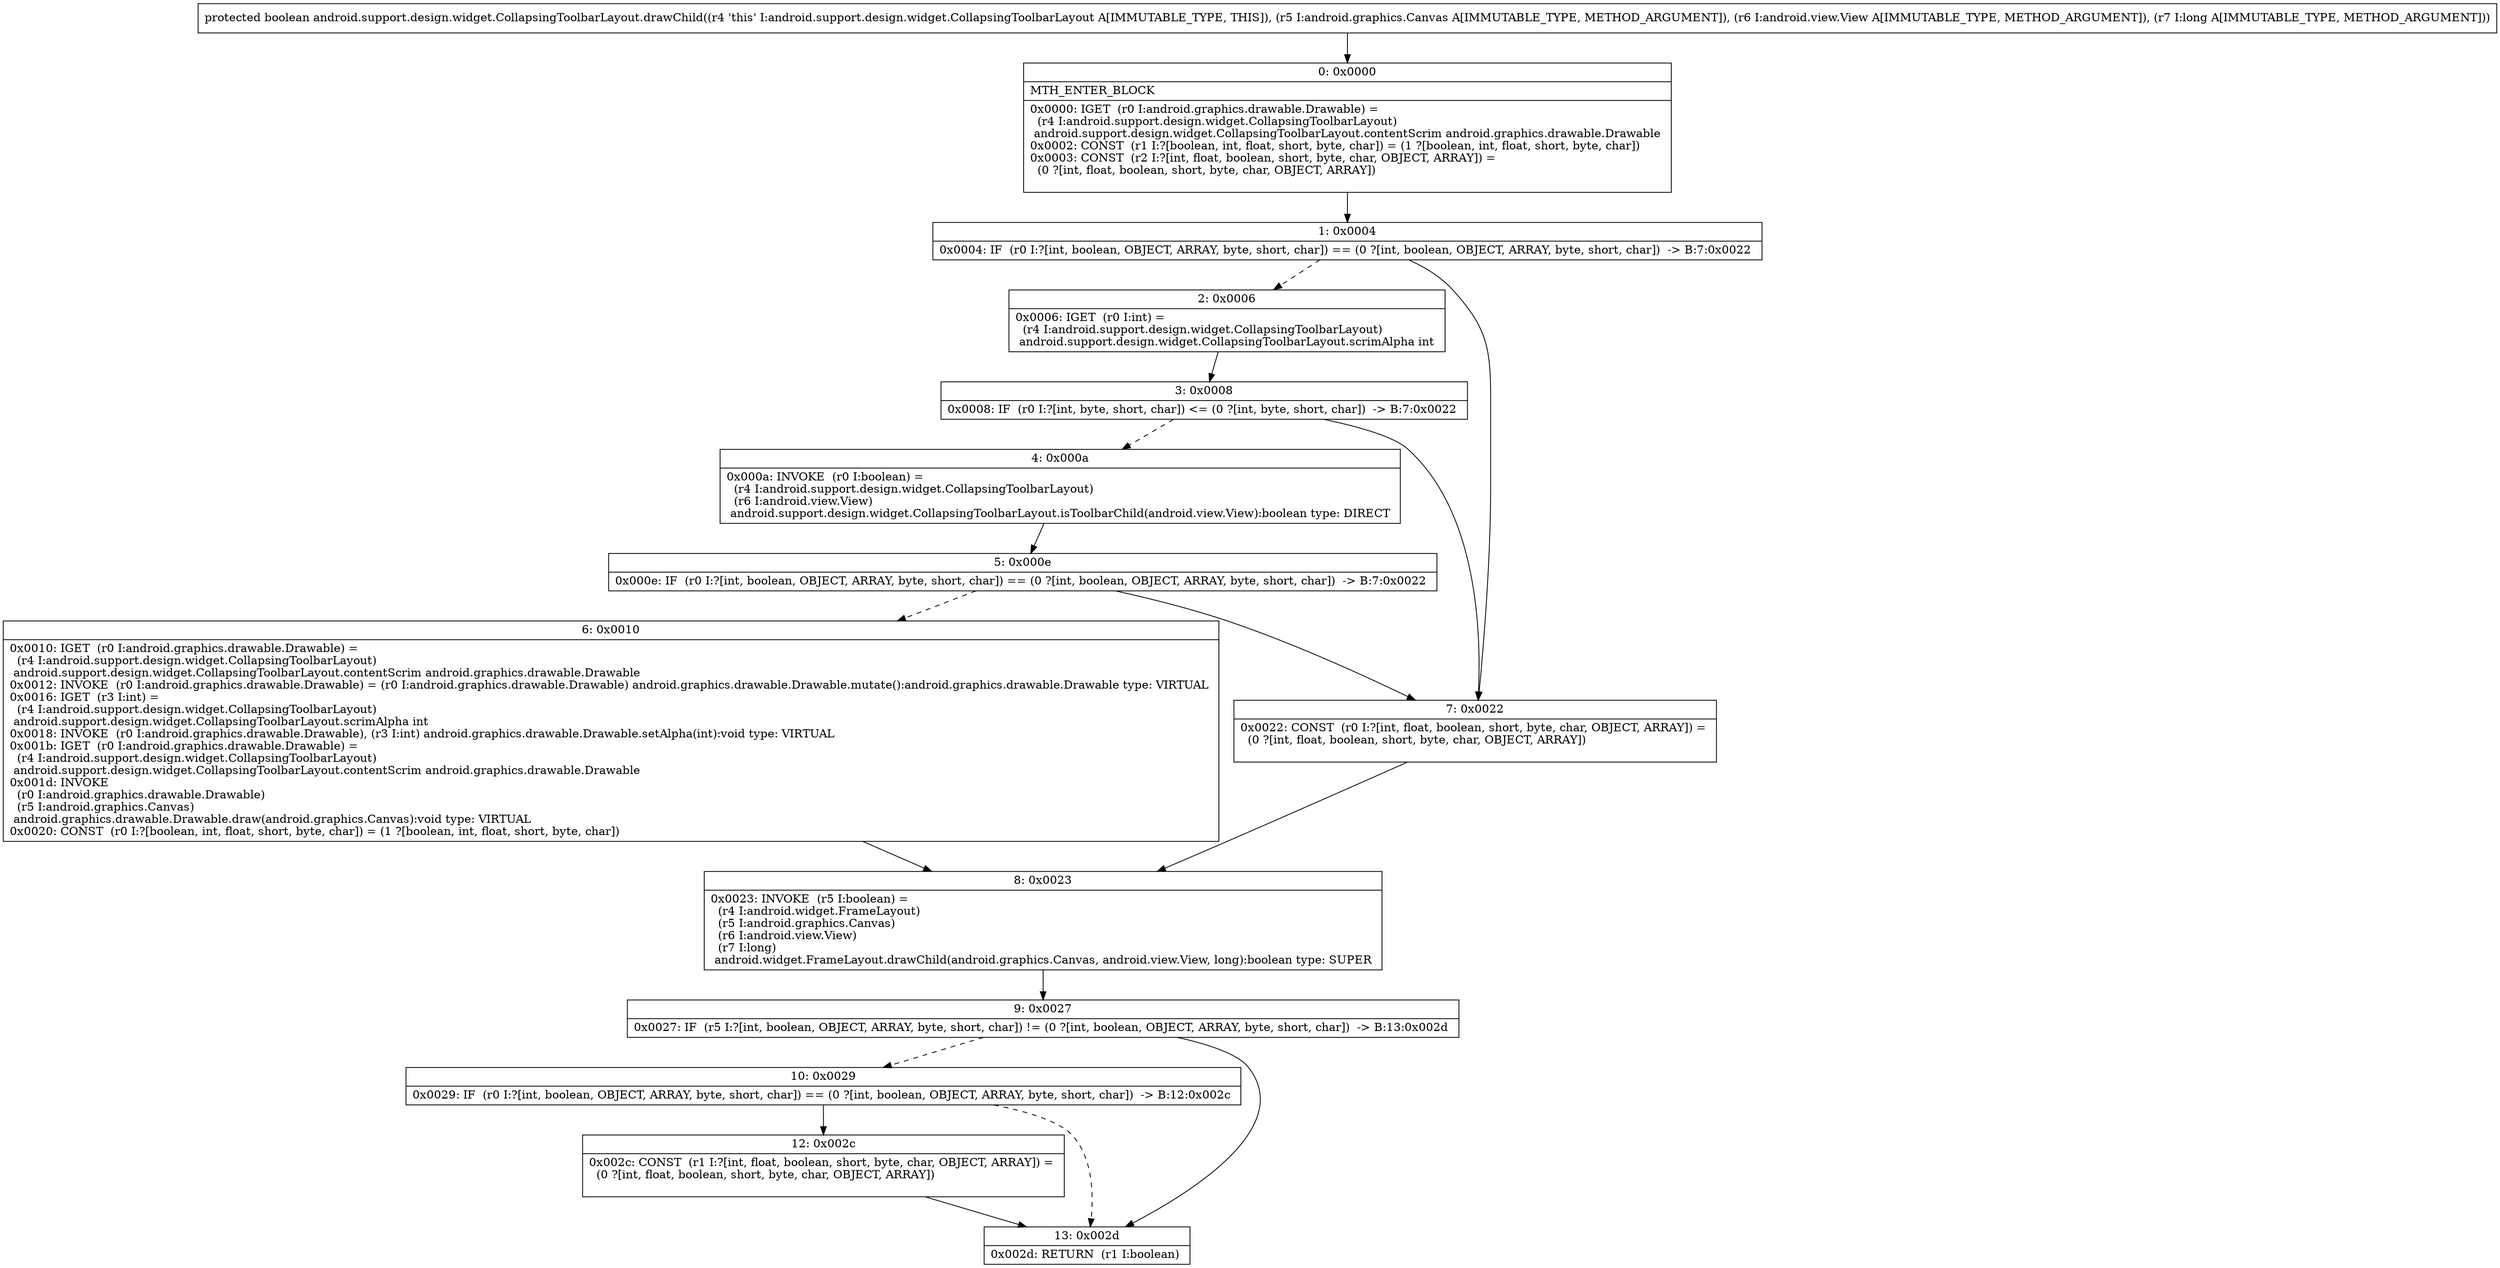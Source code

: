 digraph "CFG forandroid.support.design.widget.CollapsingToolbarLayout.drawChild(Landroid\/graphics\/Canvas;Landroid\/view\/View;J)Z" {
Node_0 [shape=record,label="{0\:\ 0x0000|MTH_ENTER_BLOCK\l|0x0000: IGET  (r0 I:android.graphics.drawable.Drawable) = \l  (r4 I:android.support.design.widget.CollapsingToolbarLayout)\l android.support.design.widget.CollapsingToolbarLayout.contentScrim android.graphics.drawable.Drawable \l0x0002: CONST  (r1 I:?[boolean, int, float, short, byte, char]) = (1 ?[boolean, int, float, short, byte, char]) \l0x0003: CONST  (r2 I:?[int, float, boolean, short, byte, char, OBJECT, ARRAY]) = \l  (0 ?[int, float, boolean, short, byte, char, OBJECT, ARRAY])\l \l}"];
Node_1 [shape=record,label="{1\:\ 0x0004|0x0004: IF  (r0 I:?[int, boolean, OBJECT, ARRAY, byte, short, char]) == (0 ?[int, boolean, OBJECT, ARRAY, byte, short, char])  \-\> B:7:0x0022 \l}"];
Node_2 [shape=record,label="{2\:\ 0x0006|0x0006: IGET  (r0 I:int) = \l  (r4 I:android.support.design.widget.CollapsingToolbarLayout)\l android.support.design.widget.CollapsingToolbarLayout.scrimAlpha int \l}"];
Node_3 [shape=record,label="{3\:\ 0x0008|0x0008: IF  (r0 I:?[int, byte, short, char]) \<= (0 ?[int, byte, short, char])  \-\> B:7:0x0022 \l}"];
Node_4 [shape=record,label="{4\:\ 0x000a|0x000a: INVOKE  (r0 I:boolean) = \l  (r4 I:android.support.design.widget.CollapsingToolbarLayout)\l  (r6 I:android.view.View)\l android.support.design.widget.CollapsingToolbarLayout.isToolbarChild(android.view.View):boolean type: DIRECT \l}"];
Node_5 [shape=record,label="{5\:\ 0x000e|0x000e: IF  (r0 I:?[int, boolean, OBJECT, ARRAY, byte, short, char]) == (0 ?[int, boolean, OBJECT, ARRAY, byte, short, char])  \-\> B:7:0x0022 \l}"];
Node_6 [shape=record,label="{6\:\ 0x0010|0x0010: IGET  (r0 I:android.graphics.drawable.Drawable) = \l  (r4 I:android.support.design.widget.CollapsingToolbarLayout)\l android.support.design.widget.CollapsingToolbarLayout.contentScrim android.graphics.drawable.Drawable \l0x0012: INVOKE  (r0 I:android.graphics.drawable.Drawable) = (r0 I:android.graphics.drawable.Drawable) android.graphics.drawable.Drawable.mutate():android.graphics.drawable.Drawable type: VIRTUAL \l0x0016: IGET  (r3 I:int) = \l  (r4 I:android.support.design.widget.CollapsingToolbarLayout)\l android.support.design.widget.CollapsingToolbarLayout.scrimAlpha int \l0x0018: INVOKE  (r0 I:android.graphics.drawable.Drawable), (r3 I:int) android.graphics.drawable.Drawable.setAlpha(int):void type: VIRTUAL \l0x001b: IGET  (r0 I:android.graphics.drawable.Drawable) = \l  (r4 I:android.support.design.widget.CollapsingToolbarLayout)\l android.support.design.widget.CollapsingToolbarLayout.contentScrim android.graphics.drawable.Drawable \l0x001d: INVOKE  \l  (r0 I:android.graphics.drawable.Drawable)\l  (r5 I:android.graphics.Canvas)\l android.graphics.drawable.Drawable.draw(android.graphics.Canvas):void type: VIRTUAL \l0x0020: CONST  (r0 I:?[boolean, int, float, short, byte, char]) = (1 ?[boolean, int, float, short, byte, char]) \l}"];
Node_7 [shape=record,label="{7\:\ 0x0022|0x0022: CONST  (r0 I:?[int, float, boolean, short, byte, char, OBJECT, ARRAY]) = \l  (0 ?[int, float, boolean, short, byte, char, OBJECT, ARRAY])\l \l}"];
Node_8 [shape=record,label="{8\:\ 0x0023|0x0023: INVOKE  (r5 I:boolean) = \l  (r4 I:android.widget.FrameLayout)\l  (r5 I:android.graphics.Canvas)\l  (r6 I:android.view.View)\l  (r7 I:long)\l android.widget.FrameLayout.drawChild(android.graphics.Canvas, android.view.View, long):boolean type: SUPER \l}"];
Node_9 [shape=record,label="{9\:\ 0x0027|0x0027: IF  (r5 I:?[int, boolean, OBJECT, ARRAY, byte, short, char]) != (0 ?[int, boolean, OBJECT, ARRAY, byte, short, char])  \-\> B:13:0x002d \l}"];
Node_10 [shape=record,label="{10\:\ 0x0029|0x0029: IF  (r0 I:?[int, boolean, OBJECT, ARRAY, byte, short, char]) == (0 ?[int, boolean, OBJECT, ARRAY, byte, short, char])  \-\> B:12:0x002c \l}"];
Node_12 [shape=record,label="{12\:\ 0x002c|0x002c: CONST  (r1 I:?[int, float, boolean, short, byte, char, OBJECT, ARRAY]) = \l  (0 ?[int, float, boolean, short, byte, char, OBJECT, ARRAY])\l \l}"];
Node_13 [shape=record,label="{13\:\ 0x002d|0x002d: RETURN  (r1 I:boolean) \l}"];
MethodNode[shape=record,label="{protected boolean android.support.design.widget.CollapsingToolbarLayout.drawChild((r4 'this' I:android.support.design.widget.CollapsingToolbarLayout A[IMMUTABLE_TYPE, THIS]), (r5 I:android.graphics.Canvas A[IMMUTABLE_TYPE, METHOD_ARGUMENT]), (r6 I:android.view.View A[IMMUTABLE_TYPE, METHOD_ARGUMENT]), (r7 I:long A[IMMUTABLE_TYPE, METHOD_ARGUMENT])) }"];
MethodNode -> Node_0;
Node_0 -> Node_1;
Node_1 -> Node_2[style=dashed];
Node_1 -> Node_7;
Node_2 -> Node_3;
Node_3 -> Node_4[style=dashed];
Node_3 -> Node_7;
Node_4 -> Node_5;
Node_5 -> Node_6[style=dashed];
Node_5 -> Node_7;
Node_6 -> Node_8;
Node_7 -> Node_8;
Node_8 -> Node_9;
Node_9 -> Node_10[style=dashed];
Node_9 -> Node_13;
Node_10 -> Node_12;
Node_10 -> Node_13[style=dashed];
Node_12 -> Node_13;
}

